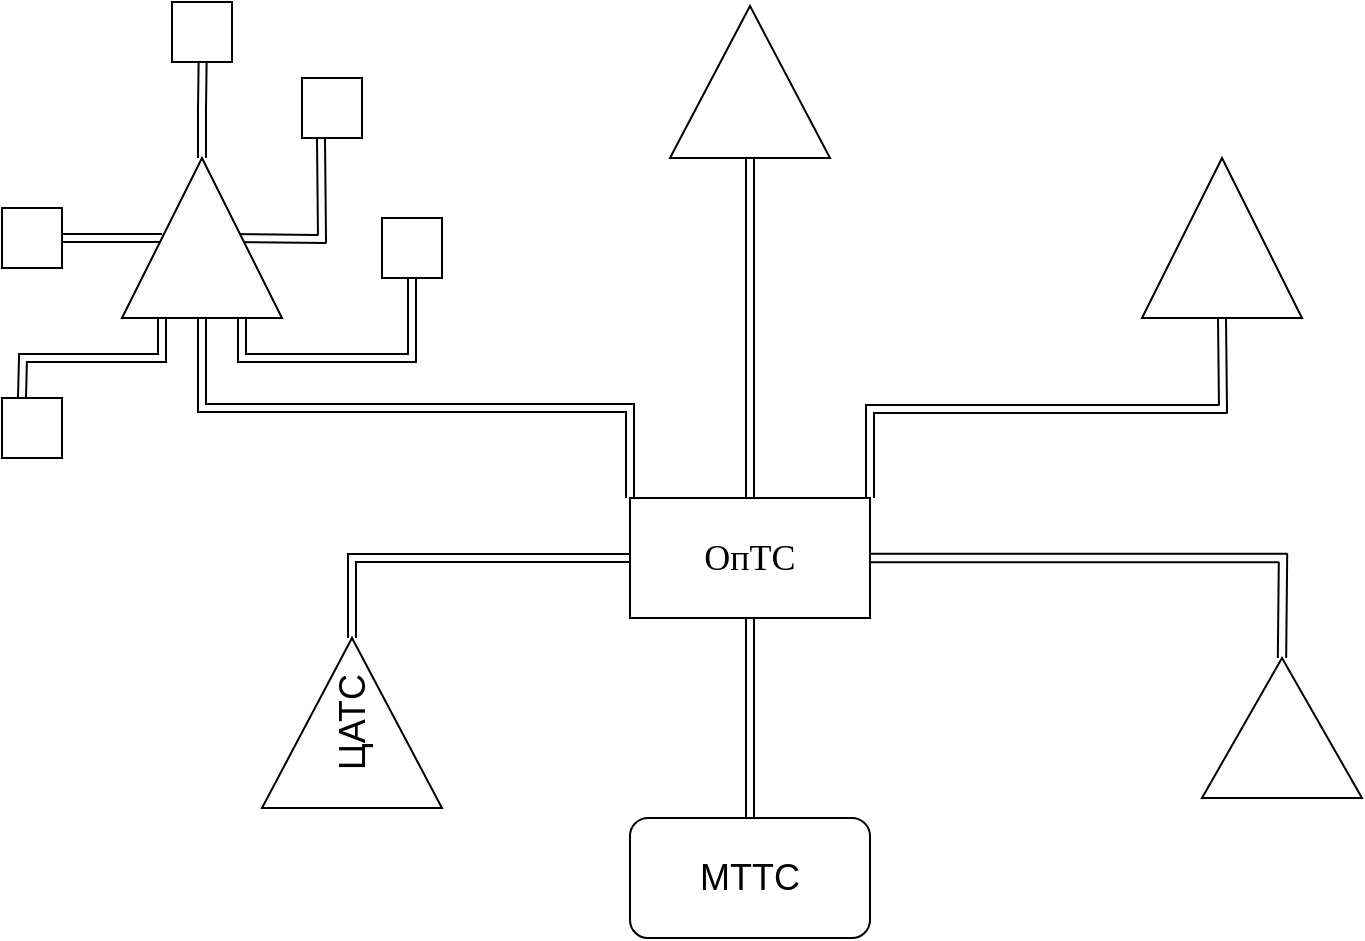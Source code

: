 <mxfile version="24.2.5" type="github">
  <diagram name="Сторінка-1" id="Gaa62khZ0iMMDS0VvzNa">
    <mxGraphModel dx="933" dy="390" grid="1" gridSize="10" guides="1" tooltips="1" connect="1" arrows="1" fold="1" page="1" pageScale="1" pageWidth="827" pageHeight="1169" math="0" shadow="0">
      <root>
        <mxCell id="0" />
        <mxCell id="1" parent="0" />
        <mxCell id="AW8jp3L0kF_qgWWD1nCo-15" style="edgeStyle=orthogonalEdgeStyle;rounded=0;orthogonalLoop=1;jettySize=auto;html=1;exitX=0.5;exitY=1;exitDx=0;exitDy=0;shape=link;" edge="1" parent="1" source="AW8jp3L0kF_qgWWD1nCo-1" target="AW8jp3L0kF_qgWWD1nCo-4">
          <mxGeometry relative="1" as="geometry" />
        </mxCell>
        <mxCell id="AW8jp3L0kF_qgWWD1nCo-17" style="edgeStyle=orthogonalEdgeStyle;rounded=0;orthogonalLoop=1;jettySize=auto;html=1;exitX=1;exitY=0.5;exitDx=0;exitDy=0;shape=link;width=4.167;" edge="1" parent="1" source="AW8jp3L0kF_qgWWD1nCo-1">
          <mxGeometry relative="1" as="geometry">
            <mxPoint x="680" y="350" as="targetPoint" />
          </mxGeometry>
        </mxCell>
        <mxCell id="AW8jp3L0kF_qgWWD1nCo-18" style="edgeStyle=orthogonalEdgeStyle;rounded=0;orthogonalLoop=1;jettySize=auto;html=1;exitX=0;exitY=0.5;exitDx=0;exitDy=0;shape=link;" edge="1" parent="1" source="AW8jp3L0kF_qgWWD1nCo-1" target="AW8jp3L0kF_qgWWD1nCo-23">
          <mxGeometry relative="1" as="geometry">
            <mxPoint x="290" y="380" as="targetPoint" />
          </mxGeometry>
        </mxCell>
        <mxCell id="AW8jp3L0kF_qgWWD1nCo-19" style="edgeStyle=orthogonalEdgeStyle;rounded=0;orthogonalLoop=1;jettySize=auto;html=1;exitX=0.5;exitY=0;exitDx=0;exitDy=0;shape=link;entryX=0;entryY=0.5;entryDx=0;entryDy=0;" edge="1" parent="1" source="AW8jp3L0kF_qgWWD1nCo-1" target="AW8jp3L0kF_qgWWD1nCo-29">
          <mxGeometry relative="1" as="geometry">
            <mxPoint x="413.667" y="140" as="targetPoint" />
          </mxGeometry>
        </mxCell>
        <mxCell id="AW8jp3L0kF_qgWWD1nCo-20" style="edgeStyle=orthogonalEdgeStyle;rounded=0;orthogonalLoop=1;jettySize=auto;html=1;exitX=1;exitY=0;exitDx=0;exitDy=0;shape=link;" edge="1" parent="1" source="AW8jp3L0kF_qgWWD1nCo-1">
          <mxGeometry relative="1" as="geometry">
            <mxPoint x="650" y="180" as="targetPoint" />
          </mxGeometry>
        </mxCell>
        <mxCell id="AW8jp3L0kF_qgWWD1nCo-21" style="edgeStyle=orthogonalEdgeStyle;rounded=0;orthogonalLoop=1;jettySize=auto;html=1;exitX=0;exitY=0;exitDx=0;exitDy=0;shape=link;entryX=0;entryY=0.5;entryDx=0;entryDy=0;" edge="1" parent="1" source="AW8jp3L0kF_qgWWD1nCo-1" target="AW8jp3L0kF_qgWWD1nCo-28">
          <mxGeometry relative="1" as="geometry">
            <mxPoint x="250" y="180" as="targetPoint" />
          </mxGeometry>
        </mxCell>
        <mxCell id="AW8jp3L0kF_qgWWD1nCo-1" value="&lt;font face=&quot;Times New Roman&quot; style=&quot;font-size: 18px;&quot;&gt;ОпТС&lt;/font&gt;" style="rounded=0;whiteSpace=wrap;html=1;" vertex="1" parent="1">
          <mxGeometry x="354" y="270" width="120" height="60" as="geometry" />
        </mxCell>
        <mxCell id="AW8jp3L0kF_qgWWD1nCo-4" value="&lt;font style=&quot;font-size: 18px;&quot;&gt;МТТС&lt;/font&gt;" style="rounded=1;whiteSpace=wrap;html=1;" vertex="1" parent="1">
          <mxGeometry x="354" y="430" width="120" height="60" as="geometry" />
        </mxCell>
        <mxCell id="AW8jp3L0kF_qgWWD1nCo-23" value="&lt;font style=&quot;font-size: 18px;&quot;&gt;ЦАТС&lt;/font&gt;" style="triangle;whiteSpace=wrap;html=1;rotation=-90;" vertex="1" parent="1">
          <mxGeometry x="172.5" y="337.5" width="85" height="90" as="geometry" />
        </mxCell>
        <mxCell id="AW8jp3L0kF_qgWWD1nCo-25" value="" style="triangle;whiteSpace=wrap;html=1;rotation=-90;" vertex="1" parent="1">
          <mxGeometry x="645" y="345" width="70" height="80" as="geometry" />
        </mxCell>
        <mxCell id="AW8jp3L0kF_qgWWD1nCo-26" value="" style="triangle;whiteSpace=wrap;html=1;rotation=-90;" vertex="1" parent="1">
          <mxGeometry x="610" y="100" width="80" height="80" as="geometry" />
        </mxCell>
        <mxCell id="AW8jp3L0kF_qgWWD1nCo-30" style="edgeStyle=orthogonalEdgeStyle;rounded=0;orthogonalLoop=1;jettySize=auto;html=1;exitX=0.5;exitY=0;exitDx=0;exitDy=0;shape=link;" edge="1" parent="1" source="AW8jp3L0kF_qgWWD1nCo-28">
          <mxGeometry relative="1" as="geometry">
            <mxPoint x="70" y="140" as="targetPoint" />
          </mxGeometry>
        </mxCell>
        <mxCell id="AW8jp3L0kF_qgWWD1nCo-31" style="edgeStyle=orthogonalEdgeStyle;rounded=0;orthogonalLoop=1;jettySize=auto;html=1;exitX=1;exitY=0.5;exitDx=0;exitDy=0;shape=link;" edge="1" parent="1" source="AW8jp3L0kF_qgWWD1nCo-28">
          <mxGeometry relative="1" as="geometry">
            <mxPoint x="140.333" y="50" as="targetPoint" />
          </mxGeometry>
        </mxCell>
        <mxCell id="AW8jp3L0kF_qgWWD1nCo-32" style="edgeStyle=orthogonalEdgeStyle;rounded=0;orthogonalLoop=1;jettySize=auto;html=1;exitX=0.5;exitY=1;exitDx=0;exitDy=0;shape=link;" edge="1" parent="1">
          <mxGeometry relative="1" as="geometry">
            <mxPoint x="199.5" y="90" as="targetPoint" />
            <mxPoint x="149.5" y="140" as="sourcePoint" />
          </mxGeometry>
        </mxCell>
        <mxCell id="AW8jp3L0kF_qgWWD1nCo-33" style="edgeStyle=orthogonalEdgeStyle;rounded=0;orthogonalLoop=1;jettySize=auto;html=1;exitX=0;exitY=0.75;exitDx=0;exitDy=0;shape=link;entryX=0.5;entryY=1;entryDx=0;entryDy=0;" edge="1" parent="1" source="AW8jp3L0kF_qgWWD1nCo-28" target="AW8jp3L0kF_qgWWD1nCo-35">
          <mxGeometry relative="1" as="geometry">
            <mxPoint x="280" y="180" as="targetPoint" />
          </mxGeometry>
        </mxCell>
        <mxCell id="AW8jp3L0kF_qgWWD1nCo-34" style="edgeStyle=orthogonalEdgeStyle;rounded=0;orthogonalLoop=1;jettySize=auto;html=1;exitX=0;exitY=0.25;exitDx=0;exitDy=0;shape=link;" edge="1" parent="1" source="AW8jp3L0kF_qgWWD1nCo-28">
          <mxGeometry relative="1" as="geometry">
            <mxPoint x="50" y="220" as="targetPoint" />
          </mxGeometry>
        </mxCell>
        <mxCell id="AW8jp3L0kF_qgWWD1nCo-28" value="" style="triangle;whiteSpace=wrap;html=1;rotation=-90;" vertex="1" parent="1">
          <mxGeometry x="100" y="100" width="80" height="80" as="geometry" />
        </mxCell>
        <mxCell id="AW8jp3L0kF_qgWWD1nCo-29" value="" style="triangle;whiteSpace=wrap;html=1;rotation=-90;" vertex="1" parent="1">
          <mxGeometry x="376" y="22" width="76" height="80" as="geometry" />
        </mxCell>
        <mxCell id="AW8jp3L0kF_qgWWD1nCo-35" value="" style="whiteSpace=wrap;html=1;aspect=fixed;" vertex="1" parent="1">
          <mxGeometry x="230" y="130" width="30" height="30" as="geometry" />
        </mxCell>
        <mxCell id="AW8jp3L0kF_qgWWD1nCo-37" value="" style="whiteSpace=wrap;html=1;aspect=fixed;" vertex="1" parent="1">
          <mxGeometry x="190" y="60" width="30" height="30" as="geometry" />
        </mxCell>
        <mxCell id="AW8jp3L0kF_qgWWD1nCo-38" value="" style="whiteSpace=wrap;html=1;aspect=fixed;" vertex="1" parent="1">
          <mxGeometry x="125" y="22" width="30" height="30" as="geometry" />
        </mxCell>
        <mxCell id="AW8jp3L0kF_qgWWD1nCo-39" value="" style="whiteSpace=wrap;html=1;aspect=fixed;" vertex="1" parent="1">
          <mxGeometry x="40" y="125" width="30" height="30" as="geometry" />
        </mxCell>
        <mxCell id="AW8jp3L0kF_qgWWD1nCo-40" value="" style="whiteSpace=wrap;html=1;aspect=fixed;" vertex="1" parent="1">
          <mxGeometry x="40" y="220" width="30" height="30" as="geometry" />
        </mxCell>
      </root>
    </mxGraphModel>
  </diagram>
</mxfile>

